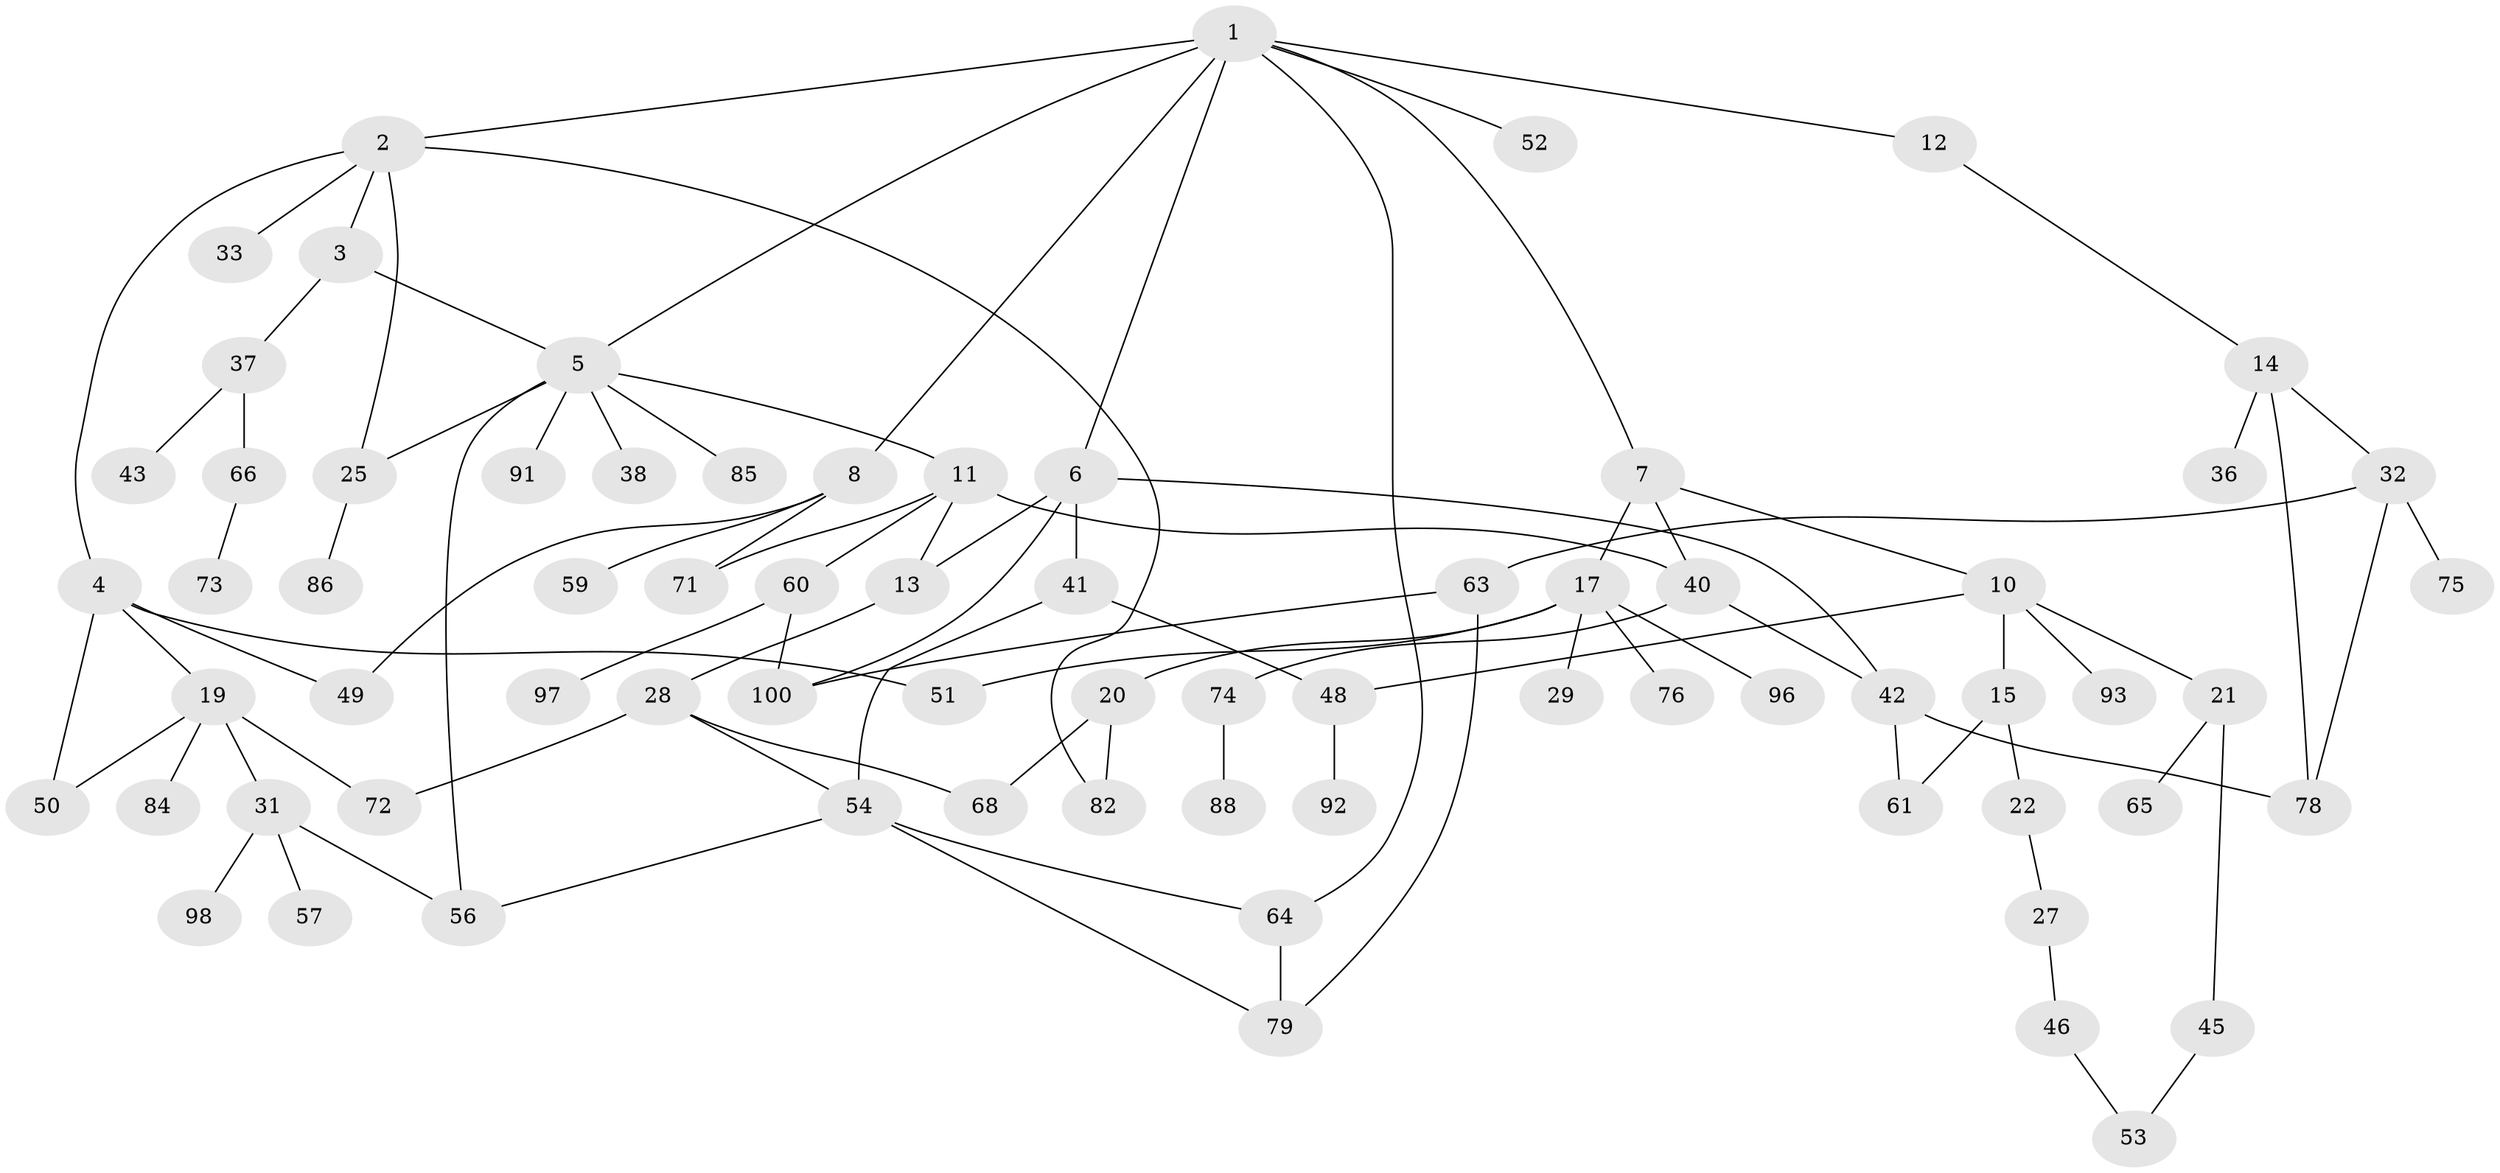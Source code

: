 // original degree distribution, {8: 0.01, 6: 0.04, 3: 0.27, 4: 0.08, 5: 0.04, 2: 0.29, 1: 0.27}
// Generated by graph-tools (version 1.1) at 2025/11/02/21/25 10:11:06]
// undirected, 72 vertices, 96 edges
graph export_dot {
graph [start="1"]
  node [color=gray90,style=filled];
  1 [super="+62"];
  2;
  3;
  4 [super="+81"];
  5 [super="+47"];
  6 [super="+30"];
  7 [super="+9"];
  8 [super="+18"];
  10 [super="+89"];
  11 [super="+16"];
  12;
  13 [super="+26"];
  14;
  15;
  17 [super="+24"];
  19 [super="+80"];
  20 [super="+77"];
  21 [super="+23"];
  22 [super="+55"];
  25 [super="+87"];
  27;
  28 [super="+34"];
  29;
  31 [super="+35"];
  32 [super="+70"];
  33;
  36 [super="+58"];
  37 [super="+39"];
  38;
  40;
  41 [super="+44"];
  42 [super="+83"];
  43;
  45;
  46;
  48 [super="+67"];
  49;
  50;
  51;
  52;
  53;
  54 [super="+99"];
  56 [super="+69"];
  57;
  59;
  60 [super="+90"];
  61;
  63 [super="+95"];
  64;
  65;
  66 [super="+94"];
  68;
  71;
  72;
  73;
  74;
  75;
  76;
  78;
  79;
  82;
  84;
  85;
  86;
  88;
  91;
  92;
  93;
  96;
  97;
  98;
  100;
  1 -- 2;
  1 -- 6;
  1 -- 7;
  1 -- 8;
  1 -- 12;
  1 -- 52;
  1 -- 64;
  1 -- 5;
  2 -- 3;
  2 -- 4;
  2 -- 33;
  2 -- 82;
  2 -- 25;
  3 -- 5;
  3 -- 37;
  4 -- 19;
  4 -- 50;
  4 -- 49;
  4 -- 51;
  5 -- 11;
  5 -- 25;
  5 -- 38;
  5 -- 91;
  5 -- 56;
  5 -- 85;
  6 -- 13;
  6 -- 41;
  6 -- 42;
  6 -- 100;
  7 -- 10;
  7 -- 40;
  7 -- 17;
  8 -- 49;
  8 -- 71;
  8 -- 59;
  10 -- 15;
  10 -- 21;
  10 -- 48;
  10 -- 93;
  11 -- 40;
  11 -- 71;
  11 -- 60;
  11 -- 13;
  12 -- 14;
  13 -- 28;
  14 -- 32;
  14 -- 36;
  14 -- 78;
  15 -- 22;
  15 -- 61;
  17 -- 20;
  17 -- 29;
  17 -- 76;
  17 -- 96;
  17 -- 51;
  19 -- 31 [weight=2];
  19 -- 50;
  19 -- 84;
  19 -- 72;
  20 -- 82;
  20 -- 68;
  21 -- 65;
  21 -- 45;
  22 -- 27;
  25 -- 86;
  27 -- 46;
  28 -- 54;
  28 -- 72;
  28 -- 68;
  31 -- 57;
  31 -- 98;
  31 -- 56;
  32 -- 63;
  32 -- 75;
  32 -- 78;
  37 -- 66;
  37 -- 43;
  40 -- 42;
  40 -- 74;
  41 -- 48;
  41 -- 54;
  42 -- 78;
  42 -- 61;
  45 -- 53;
  46 -- 53;
  48 -- 92;
  54 -- 79;
  54 -- 64;
  54 -- 56;
  60 -- 97;
  60 -- 100;
  63 -- 100;
  63 -- 79;
  64 -- 79;
  66 -- 73;
  74 -- 88;
}
